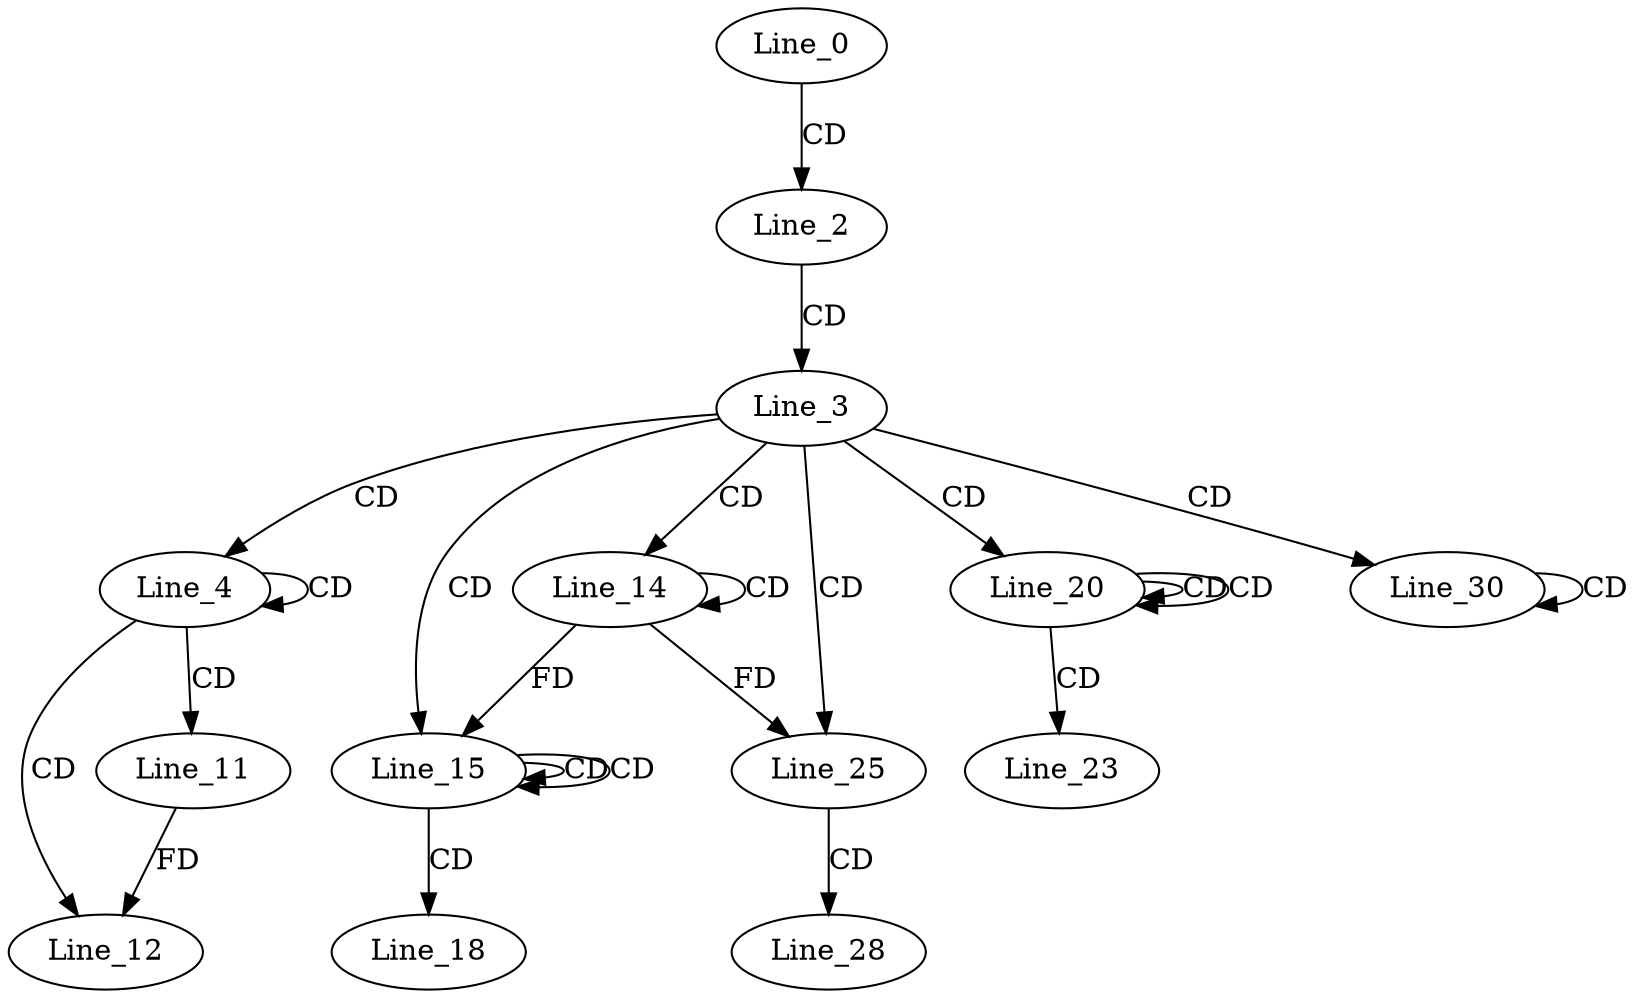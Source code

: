 digraph G {
  Line_0;
  Line_2;
  Line_3;
  Line_4;
  Line_4;
  Line_4;
  Line_11;
  Line_12;
  Line_14;
  Line_14;
  Line_15;
  Line_15;
  Line_15;
  Line_18;
  Line_20;
  Line_20;
  Line_20;
  Line_20;
  Line_23;
  Line_25;
  Line_25;
  Line_25;
  Line_25;
  Line_28;
  Line_30;
  Line_30;
  Line_30;
  Line_30;
  Line_30;
  Line_0 -> Line_2 [ label="CD" ];
  Line_2 -> Line_3 [ label="CD" ];
  Line_3 -> Line_4 [ label="CD" ];
  Line_4 -> Line_4 [ label="CD" ];
  Line_4 -> Line_11 [ label="CD" ];
  Line_4 -> Line_12 [ label="CD" ];
  Line_11 -> Line_12 [ label="FD" ];
  Line_3 -> Line_14 [ label="CD" ];
  Line_14 -> Line_14 [ label="CD" ];
  Line_3 -> Line_15 [ label="CD" ];
  Line_15 -> Line_15 [ label="CD" ];
  Line_15 -> Line_15 [ label="CD" ];
  Line_14 -> Line_15 [ label="FD" ];
  Line_15 -> Line_18 [ label="CD" ];
  Line_3 -> Line_20 [ label="CD" ];
  Line_20 -> Line_20 [ label="CD" ];
  Line_20 -> Line_20 [ label="CD" ];
  Line_20 -> Line_23 [ label="CD" ];
  Line_3 -> Line_25 [ label="CD" ];
  Line_14 -> Line_25 [ label="FD" ];
  Line_25 -> Line_28 [ label="CD" ];
  Line_3 -> Line_30 [ label="CD" ];
  Line_30 -> Line_30 [ label="CD" ];
}
